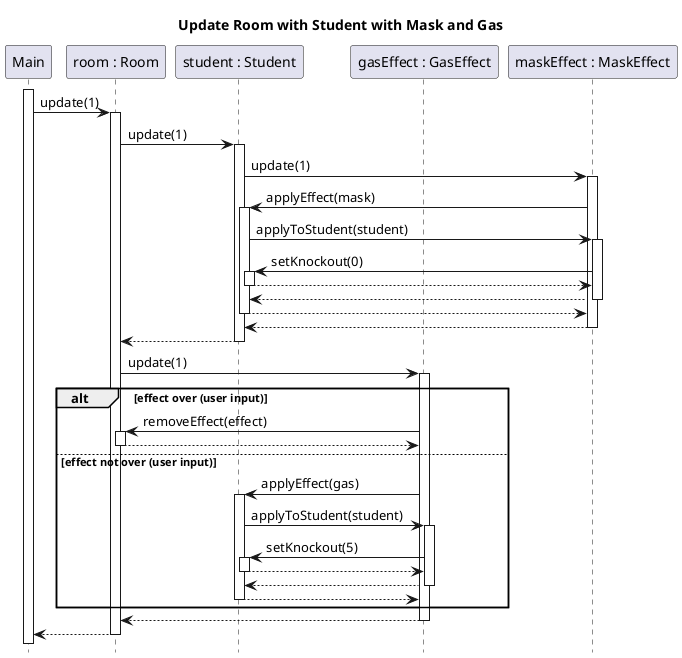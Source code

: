 @startuml room-update-gas-and-mask
title Update Room with Student with Mask and Gas
hide footbox
autoactivate on
skinparam SequenceReferenceBackgroundColor white

participant Main
participant "room : Room" as room
participant "student : Student" as student
participant "gasEffect : GasEffect" as gas
participant "maskEffect : MaskEffect" as mask

activate Main
Main -> room : update(1)
	room -> student : update(1)
	    student -> mask : update(1)
	        mask -> student : applyEffect(mask)
	            student -> mask : applyToStudent(student)
	                mask -> student : setKnockout(0)
	                return
	            return
	        return
	    return
	return
	room -> gas : update(1)
    alt effect over (user input)
	gas -> room ++: removeEffect(effect)
	return
    else effect not over (user input)
    gas -> student : applyEffect(gas)
        student -> gas : applyToStudent(student)
            gas -> student : setKnockout(5)
            return
        return
    return
    end
	return
return

@enduml